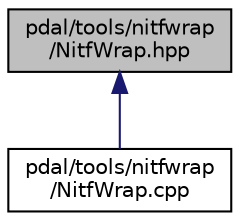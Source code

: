 digraph "pdal/tools/nitfwrap/NitfWrap.hpp"
{
  edge [fontname="Helvetica",fontsize="10",labelfontname="Helvetica",labelfontsize="10"];
  node [fontname="Helvetica",fontsize="10",shape=record];
  Node1 [label="pdal/tools/nitfwrap\l/NitfWrap.hpp",height=0.2,width=0.4,color="black", fillcolor="grey75", style="filled", fontcolor="black"];
  Node1 -> Node2 [dir="back",color="midnightblue",fontsize="10",style="solid",fontname="Helvetica"];
  Node2 [label="pdal/tools/nitfwrap\l/NitfWrap.cpp",height=0.2,width=0.4,color="black", fillcolor="white", style="filled",URL="$NitfWrap_8cpp.html"];
}
